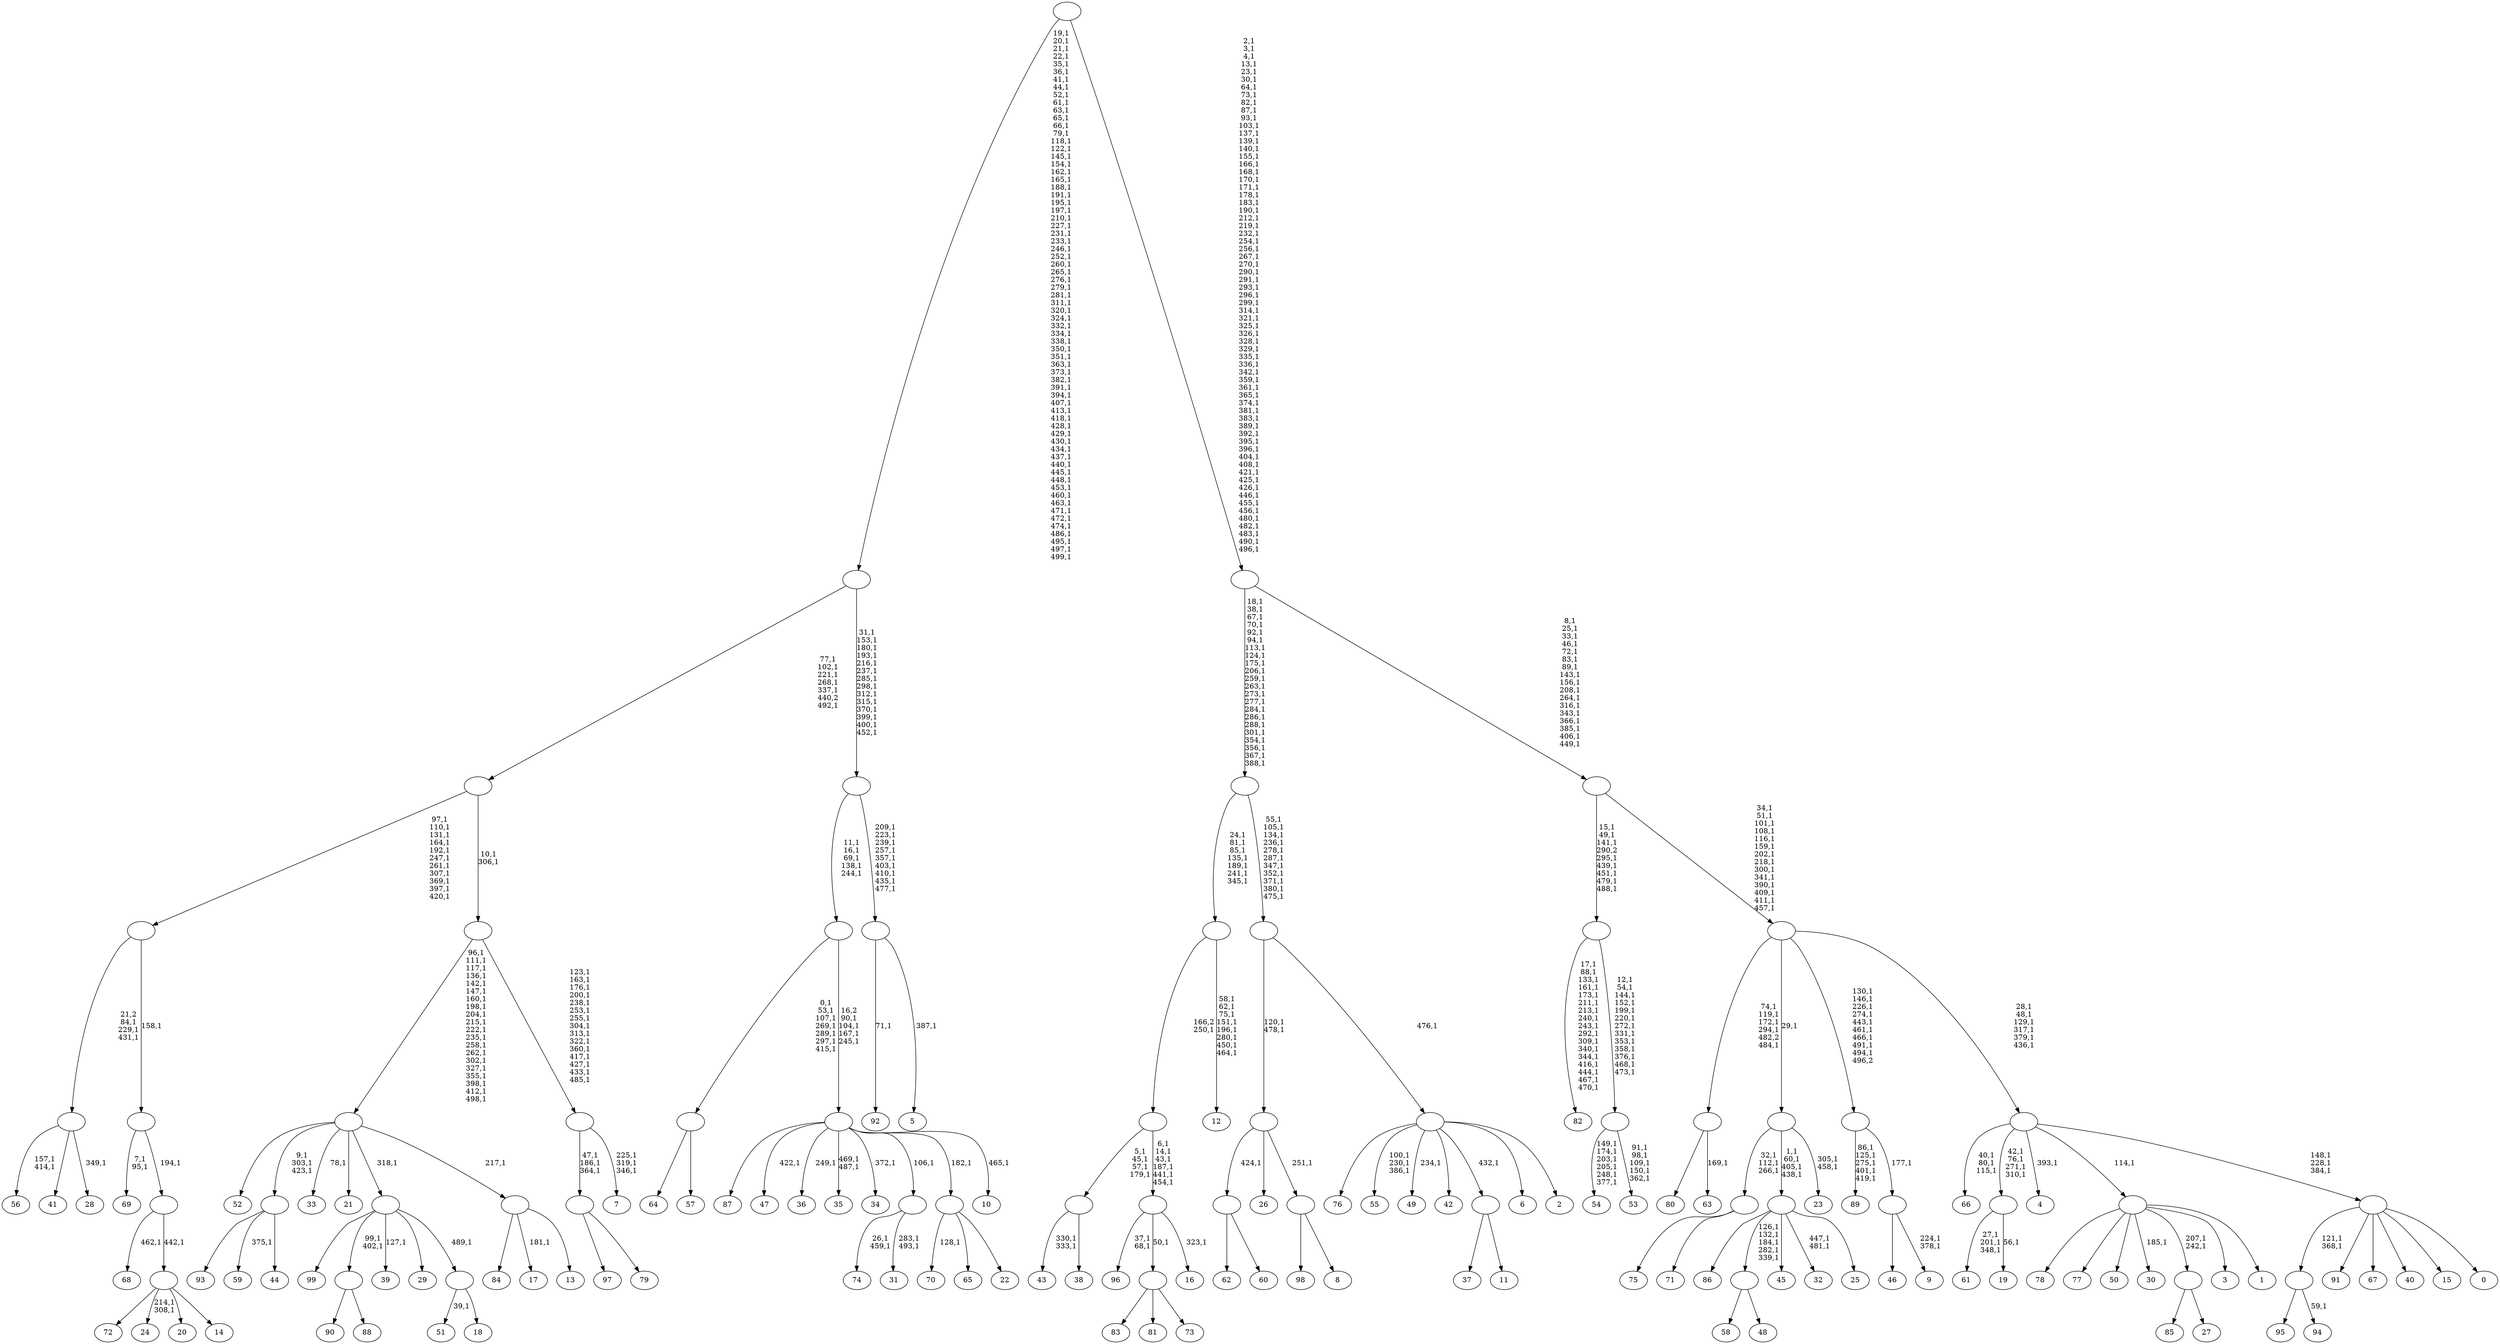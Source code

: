 digraph T {
	600 [label="99"]
	599 [label="98"]
	598 [label="97"]
	597 [label="96"]
	594 [label="95"]
	593 [label="94"]
	591 [label=""]
	589 [label="93"]
	588 [label="92"]
	586 [label="91"]
	585 [label="90"]
	584 [label="89"]
	578 [label="88"]
	577 [label=""]
	575 [label="87"]
	574 [label="86"]
	573 [label="85"]
	572 [label="84"]
	571 [label="83"]
	570 [label="82"]
	552 [label="81"]
	551 [label="80"]
	550 [label="79"]
	549 [label=""]
	546 [label="78"]
	545 [label="77"]
	544 [label="76"]
	543 [label="75"]
	542 [label="74"]
	539 [label="73"]
	538 [label=""]
	537 [label="72"]
	536 [label="71"]
	535 [label=""]
	532 [label="70"]
	530 [label="69"]
	527 [label="68"]
	525 [label="67"]
	524 [label="66"]
	520 [label="65"]
	519 [label="64"]
	518 [label="63"]
	516 [label=""]
	511 [label="62"]
	510 [label="61"]
	506 [label="60"]
	505 [label=""]
	504 [label="59"]
	502 [label="58"]
	501 [label="57"]
	500 [label=""]
	493 [label="56"]
	490 [label="55"]
	486 [label="54"]
	479 [label="53"]
	473 [label=""]
	460 [label=""]
	452 [label="52"]
	451 [label="51"]
	449 [label="50"]
	448 [label="49"]
	446 [label="48"]
	445 [label=""]
	440 [label="47"]
	438 [label="46"]
	437 [label="45"]
	436 [label="44"]
	435 [label=""]
	432 [label="43"]
	429 [label="42"]
	428 [label="41"]
	427 [label="40"]
	426 [label="39"]
	424 [label="38"]
	423 [label=""]
	419 [label="37"]
	418 [label="36"]
	416 [label="35"]
	413 [label="34"]
	411 [label="33"]
	409 [label="32"]
	406 [label="31"]
	403 [label=""]
	402 [label="30"]
	400 [label="29"]
	399 [label="28"]
	397 [label=""]
	394 [label="27"]
	393 [label=""]
	391 [label="26"]
	390 [label="25"]
	389 [label=""]
	385 [label="24"]
	382 [label="23"]
	379 [label=""]
	378 [label="22"]
	377 [label=""]
	376 [label="21"]
	375 [label="20"]
	374 [label="19"]
	372 [label=""]
	368 [label="18"]
	367 [label=""]
	366 [label=""]
	365 [label="17"]
	363 [label="16"]
	361 [label=""]
	355 [label=""]
	354 [label="15"]
	353 [label="14"]
	352 [label=""]
	351 [label=""]
	350 [label=""]
	349 [label=""]
	338 [label="13"]
	337 [label=""]
	336 [label=""]
	316 [label="12"]
	307 [label=""]
	300 [label="11"]
	299 [label=""]
	298 [label="10"]
	296 [label=""]
	292 [label=""]
	287 [label="9"]
	284 [label=""]
	283 [label=""]
	274 [label="8"]
	273 [label=""]
	272 [label=""]
	270 [label="7"]
	266 [label=""]
	251 [label=""]
	249 [label=""]
	243 [label="6"]
	242 [label="5"]
	240 [label=""]
	231 [label=""]
	217 [label=""]
	148 [label="4"]
	146 [label="3"]
	145 [label="2"]
	144 [label=""]
	143 [label=""]
	132 [label=""]
	110 [label="1"]
	109 [label=""]
	108 [label="0"]
	107 [label=""]
	104 [label=""]
	98 [label=""]
	84 [label=""]
	67 [label=""]
	0 [label=""]
	591 -> 593 [label="59,1"]
	591 -> 594 [label=""]
	577 -> 585 [label=""]
	577 -> 578 [label=""]
	549 -> 598 [label=""]
	549 -> 550 [label=""]
	538 -> 571 [label=""]
	538 -> 552 [label=""]
	538 -> 539 [label=""]
	535 -> 543 [label=""]
	535 -> 536 [label=""]
	516 -> 518 [label="169,1"]
	516 -> 551 [label=""]
	505 -> 511 [label=""]
	505 -> 506 [label=""]
	500 -> 519 [label=""]
	500 -> 501 [label=""]
	473 -> 479 [label="91,1\n98,1\n109,1\n150,1\n362,1"]
	473 -> 486 [label="149,1\n174,1\n203,1\n205,1\n248,1\n377,1"]
	460 -> 473 [label="12,1\n54,1\n144,1\n152,1\n199,1\n220,1\n272,1\n331,1\n353,1\n358,1\n376,1\n468,1\n473,1"]
	460 -> 570 [label="17,1\n88,1\n133,1\n161,1\n173,1\n211,1\n213,1\n240,1\n243,1\n292,1\n309,1\n340,1\n344,1\n416,1\n444,1\n467,1\n470,1"]
	445 -> 502 [label=""]
	445 -> 446 [label=""]
	435 -> 504 [label="375,1"]
	435 -> 589 [label=""]
	435 -> 436 [label=""]
	423 -> 432 [label="330,1\n333,1"]
	423 -> 424 [label=""]
	403 -> 406 [label="283,1\n493,1"]
	403 -> 542 [label="26,1\n459,1"]
	397 -> 399 [label="349,1"]
	397 -> 493 [label="157,1\n414,1"]
	397 -> 428 [label=""]
	393 -> 573 [label=""]
	393 -> 394 [label=""]
	389 -> 409 [label="447,1\n481,1"]
	389 -> 445 [label="126,1\n132,1\n184,1\n282,1\n339,1"]
	389 -> 574 [label=""]
	389 -> 437 [label=""]
	389 -> 390 [label=""]
	379 -> 382 [label="305,1\n458,1"]
	379 -> 389 [label="1,1\n60,1\n405,1\n438,1"]
	379 -> 535 [label="32,1\n112,1\n266,1"]
	377 -> 532 [label="128,1"]
	377 -> 520 [label=""]
	377 -> 378 [label=""]
	372 -> 374 [label="56,1"]
	372 -> 510 [label="27,1\n201,1\n348,1"]
	367 -> 451 [label="39,1"]
	367 -> 368 [label=""]
	366 -> 426 [label="127,1"]
	366 -> 577 [label="99,1\n402,1"]
	366 -> 600 [label=""]
	366 -> 400 [label=""]
	366 -> 367 [label="489,1"]
	361 -> 363 [label="323,1"]
	361 -> 597 [label="37,1\n68,1"]
	361 -> 538 [label="50,1"]
	355 -> 361 [label="6,1\n14,1\n43,1\n187,1\n441,1\n454,1"]
	355 -> 423 [label="5,1\n45,1\n57,1\n179,1"]
	352 -> 385 [label="214,1\n308,1"]
	352 -> 537 [label=""]
	352 -> 375 [label=""]
	352 -> 353 [label=""]
	351 -> 527 [label="462,1"]
	351 -> 352 [label="442,1"]
	350 -> 530 [label="7,1\n95,1"]
	350 -> 351 [label="194,1"]
	349 -> 397 [label="21,2\n84,1\n229,1\n431,1"]
	349 -> 350 [label="158,1"]
	337 -> 365 [label="181,1"]
	337 -> 572 [label=""]
	337 -> 338 [label=""]
	336 -> 411 [label="78,1"]
	336 -> 435 [label="9,1\n303,1\n423,1"]
	336 -> 452 [label=""]
	336 -> 376 [label=""]
	336 -> 366 [label="318,1"]
	336 -> 337 [label="217,1"]
	307 -> 316 [label="58,1\n62,1\n75,1\n151,1\n196,1\n280,1\n450,1\n464,1"]
	307 -> 355 [label="166,2\n250,1"]
	299 -> 419 [label=""]
	299 -> 300 [label=""]
	296 -> 298 [label="465,1"]
	296 -> 413 [label="372,1"]
	296 -> 416 [label="469,1\n487,1"]
	296 -> 418 [label="249,1"]
	296 -> 440 [label="422,1"]
	296 -> 575 [label=""]
	296 -> 403 [label="106,1"]
	296 -> 377 [label="182,1"]
	292 -> 296 [label="16,2\n90,1\n104,1\n167,1\n245,1"]
	292 -> 500 [label="0,1\n53,1\n107,1\n269,1\n289,1\n297,1\n415,1"]
	284 -> 287 [label="224,1\n378,1"]
	284 -> 438 [label=""]
	283 -> 584 [label="86,1\n125,1\n275,1\n401,1\n419,1"]
	283 -> 284 [label="177,1"]
	273 -> 599 [label=""]
	273 -> 274 [label=""]
	272 -> 505 [label="424,1"]
	272 -> 391 [label=""]
	272 -> 273 [label="251,1"]
	266 -> 270 [label="225,1\n319,1\n346,1"]
	266 -> 549 [label="47,1\n186,1\n364,1"]
	251 -> 266 [label="123,1\n163,1\n176,1\n200,1\n238,1\n253,1\n255,1\n304,1\n313,1\n322,1\n360,1\n417,1\n427,1\n433,1\n485,1"]
	251 -> 336 [label="96,1\n111,1\n117,1\n136,1\n142,1\n147,1\n160,1\n198,1\n204,1\n215,1\n222,1\n235,1\n258,1\n262,1\n302,1\n327,1\n355,1\n398,1\n412,1\n498,1"]
	249 -> 251 [label="10,1\n306,1"]
	249 -> 349 [label="97,1\n110,1\n131,1\n164,1\n192,1\n247,1\n261,1\n307,1\n369,1\n397,1\n420,1"]
	240 -> 242 [label="387,1"]
	240 -> 588 [label="71,1"]
	231 -> 240 [label="209,1\n223,1\n239,1\n257,1\n357,1\n403,1\n410,1\n435,1\n477,1"]
	231 -> 292 [label="11,1\n16,1\n69,1\n138,1\n244,1"]
	217 -> 231 [label="31,1\n153,1\n180,1\n193,1\n216,1\n237,1\n285,1\n298,1\n312,1\n315,1\n370,1\n399,1\n400,1\n452,1"]
	217 -> 249 [label="77,1\n102,1\n221,1\n268,1\n337,1\n440,2\n492,1"]
	144 -> 448 [label="234,1"]
	144 -> 490 [label="100,1\n230,1\n386,1"]
	144 -> 544 [label=""]
	144 -> 429 [label=""]
	144 -> 299 [label="432,1"]
	144 -> 243 [label=""]
	144 -> 145 [label=""]
	143 -> 272 [label="120,1\n478,1"]
	143 -> 144 [label="476,1"]
	132 -> 143 [label="55,1\n105,1\n134,1\n236,1\n278,1\n287,1\n347,1\n352,1\n371,1\n380,1\n475,1"]
	132 -> 307 [label="24,1\n81,1\n85,1\n135,1\n189,1\n241,1\n345,1"]
	109 -> 393 [label="207,1\n242,1"]
	109 -> 402 [label="185,1"]
	109 -> 546 [label=""]
	109 -> 545 [label=""]
	109 -> 449 [label=""]
	109 -> 146 [label=""]
	109 -> 110 [label=""]
	107 -> 591 [label="121,1\n368,1"]
	107 -> 586 [label=""]
	107 -> 525 [label=""]
	107 -> 427 [label=""]
	107 -> 354 [label=""]
	107 -> 108 [label=""]
	104 -> 107 [label="148,1\n228,1\n384,1"]
	104 -> 148 [label="393,1"]
	104 -> 372 [label="42,1\n76,1\n271,1\n310,1"]
	104 -> 524 [label="40,1\n80,1\n115,1"]
	104 -> 109 [label="114,1"]
	98 -> 104 [label="28,1\n48,1\n129,1\n317,1\n379,1\n436,1"]
	98 -> 283 [label="130,1\n146,1\n226,1\n274,1\n443,1\n461,1\n466,1\n491,1\n494,1\n496,2"]
	98 -> 516 [label="74,1\n119,1\n172,1\n294,1\n482,2\n484,1"]
	98 -> 379 [label="29,1"]
	84 -> 98 [label="34,1\n51,1\n101,1\n108,1\n116,1\n159,1\n202,1\n218,1\n300,1\n341,1\n390,1\n409,1\n411,1\n457,1"]
	84 -> 460 [label="15,1\n49,1\n141,1\n290,2\n295,1\n439,1\n451,1\n479,1\n488,1"]
	67 -> 84 [label="8,1\n25,1\n33,1\n46,1\n72,1\n83,1\n89,1\n143,1\n156,1\n208,1\n264,1\n316,1\n343,1\n366,1\n385,1\n406,1\n449,1"]
	67 -> 132 [label="18,1\n38,1\n67,1\n70,1\n92,1\n94,1\n113,1\n124,1\n175,1\n206,1\n259,1\n263,1\n273,1\n277,1\n284,1\n286,1\n288,1\n301,1\n354,1\n356,1\n367,1\n388,1"]
	0 -> 67 [label="2,1\n3,1\n4,1\n13,1\n23,1\n30,1\n64,1\n73,1\n82,1\n87,1\n93,1\n103,1\n137,1\n139,1\n140,1\n155,1\n166,1\n168,1\n170,1\n171,1\n178,1\n183,1\n190,1\n212,1\n219,1\n232,1\n254,1\n256,1\n267,1\n270,1\n290,1\n291,1\n293,1\n296,1\n299,1\n314,1\n321,1\n325,1\n326,1\n328,1\n329,1\n335,1\n336,1\n342,1\n359,1\n361,1\n365,1\n374,1\n381,1\n383,1\n389,1\n392,1\n395,1\n396,1\n404,1\n408,1\n421,1\n425,1\n426,1\n446,1\n455,1\n456,1\n480,1\n482,1\n483,1\n490,1\n496,1"]
	0 -> 217 [label="19,1\n20,1\n21,1\n22,1\n35,1\n36,1\n41,1\n44,1\n52,1\n61,1\n63,1\n65,1\n66,1\n79,1\n118,1\n122,1\n145,1\n154,1\n162,1\n165,1\n188,1\n191,1\n195,1\n197,1\n210,1\n227,1\n231,1\n233,1\n246,1\n252,1\n260,1\n265,1\n276,1\n279,1\n281,1\n311,1\n320,1\n324,1\n332,1\n334,1\n338,1\n350,1\n351,1\n363,1\n373,1\n382,1\n391,1\n394,1\n407,1\n413,1\n418,1\n428,1\n429,1\n430,1\n434,1\n437,1\n440,1\n445,1\n448,1\n453,1\n460,1\n463,1\n471,1\n472,1\n474,1\n486,1\n495,1\n497,1\n499,1"]
}
